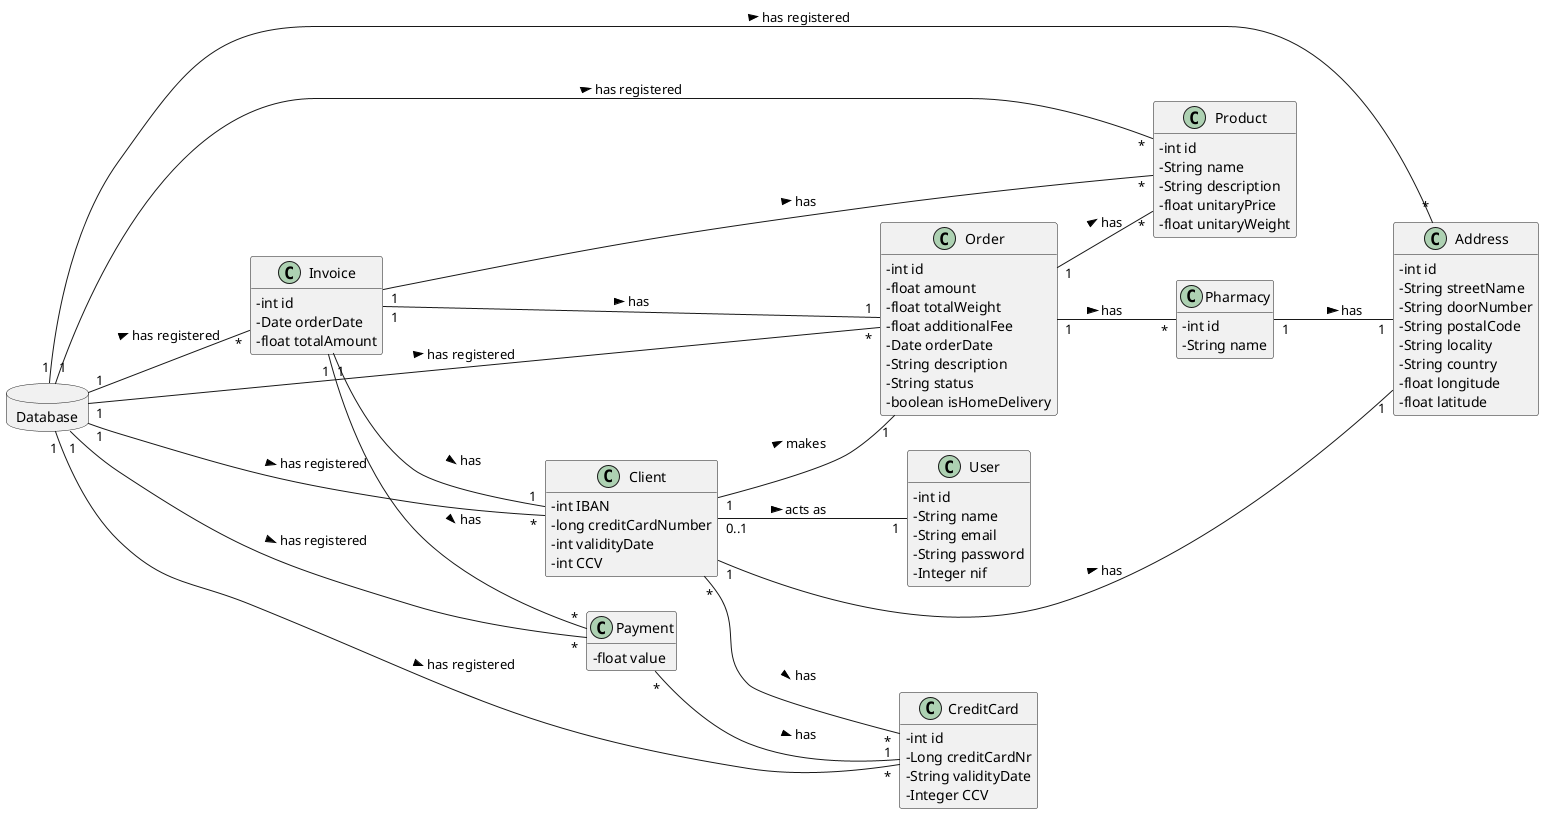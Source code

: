 @startuml
skinparam classAttributeIconSize 0
hide methods
left to right direction

database Database {
}

class Client{
-   int IBAN
-   long creditCardNumber
-   int validityDate
-   int CCV
}

class User{
-   int id
-   String name
-   String email
-   String password
-   Integer nif
}

class Address{
-   int id
-   String streetName
-   String doorNumber
-   String postalCode
-   String locality
-   String country
-   float longitude
-   float latitude
}

class Order{
-   int id
-   float amount
-   float totalWeight
-   float additionalFee
-   Date orderDate
-   String description
-   String status
-   boolean isHomeDelivery
}

class Product{
-   int id
-   String name
-   String description
-   float unitaryPrice
-   float unitaryWeight
}

class Pharmacy{
-   int id
-   String name
}

class CreditCard{
-   int id
-   Long creditCardNr
-   String validityDate
-   Integer CCV
}

class Payment{
-   float value
}

class Invoice{
-   int id
-   Date orderDate
-   float totalAmount
}

Database "1" -- "*" Client : has registered >
Database "1" -- "*" Order : has registered >
Database "1" -- "*" Product : has registered >
Database "1" -- "*" Address : has registered >
Database "1" -- "*" CreditCard : has registered >
Database "1" -- "*" Payment : has registered >
Database "1" -- "*" Invoice : has registered >
Order "1" -- "*" Product : has >
Order "1" -- "*" Pharmacy : has >
Client "0..1" -- "1" User: acts as >
Client "1" -- "1" Order : makes >
Client "1" -- "1" Address : has >
Pharmacy "1" -- "1" Address : has >
Client "*" -- "*" CreditCard : has >
Payment "*" -- "1" CreditCard : has >
Invoice "1" -- "*" Payment : has >
Invoice "1" -- "*" Product : has >
Invoice "1" -- "1" Order : has >
Invoice "1" -- "1" Client : has >
@enduml
